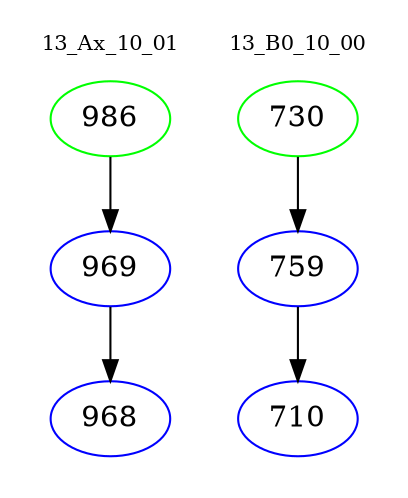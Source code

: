 digraph{
subgraph cluster_0 {
color = white
label = "13_Ax_10_01";
fontsize=10;
T0_986 [label="986", color="green"]
T0_986 -> T0_969 [color="black"]
T0_969 [label="969", color="blue"]
T0_969 -> T0_968 [color="black"]
T0_968 [label="968", color="blue"]
}
subgraph cluster_1 {
color = white
label = "13_B0_10_00";
fontsize=10;
T1_730 [label="730", color="green"]
T1_730 -> T1_759 [color="black"]
T1_759 [label="759", color="blue"]
T1_759 -> T1_710 [color="black"]
T1_710 [label="710", color="blue"]
}
}
